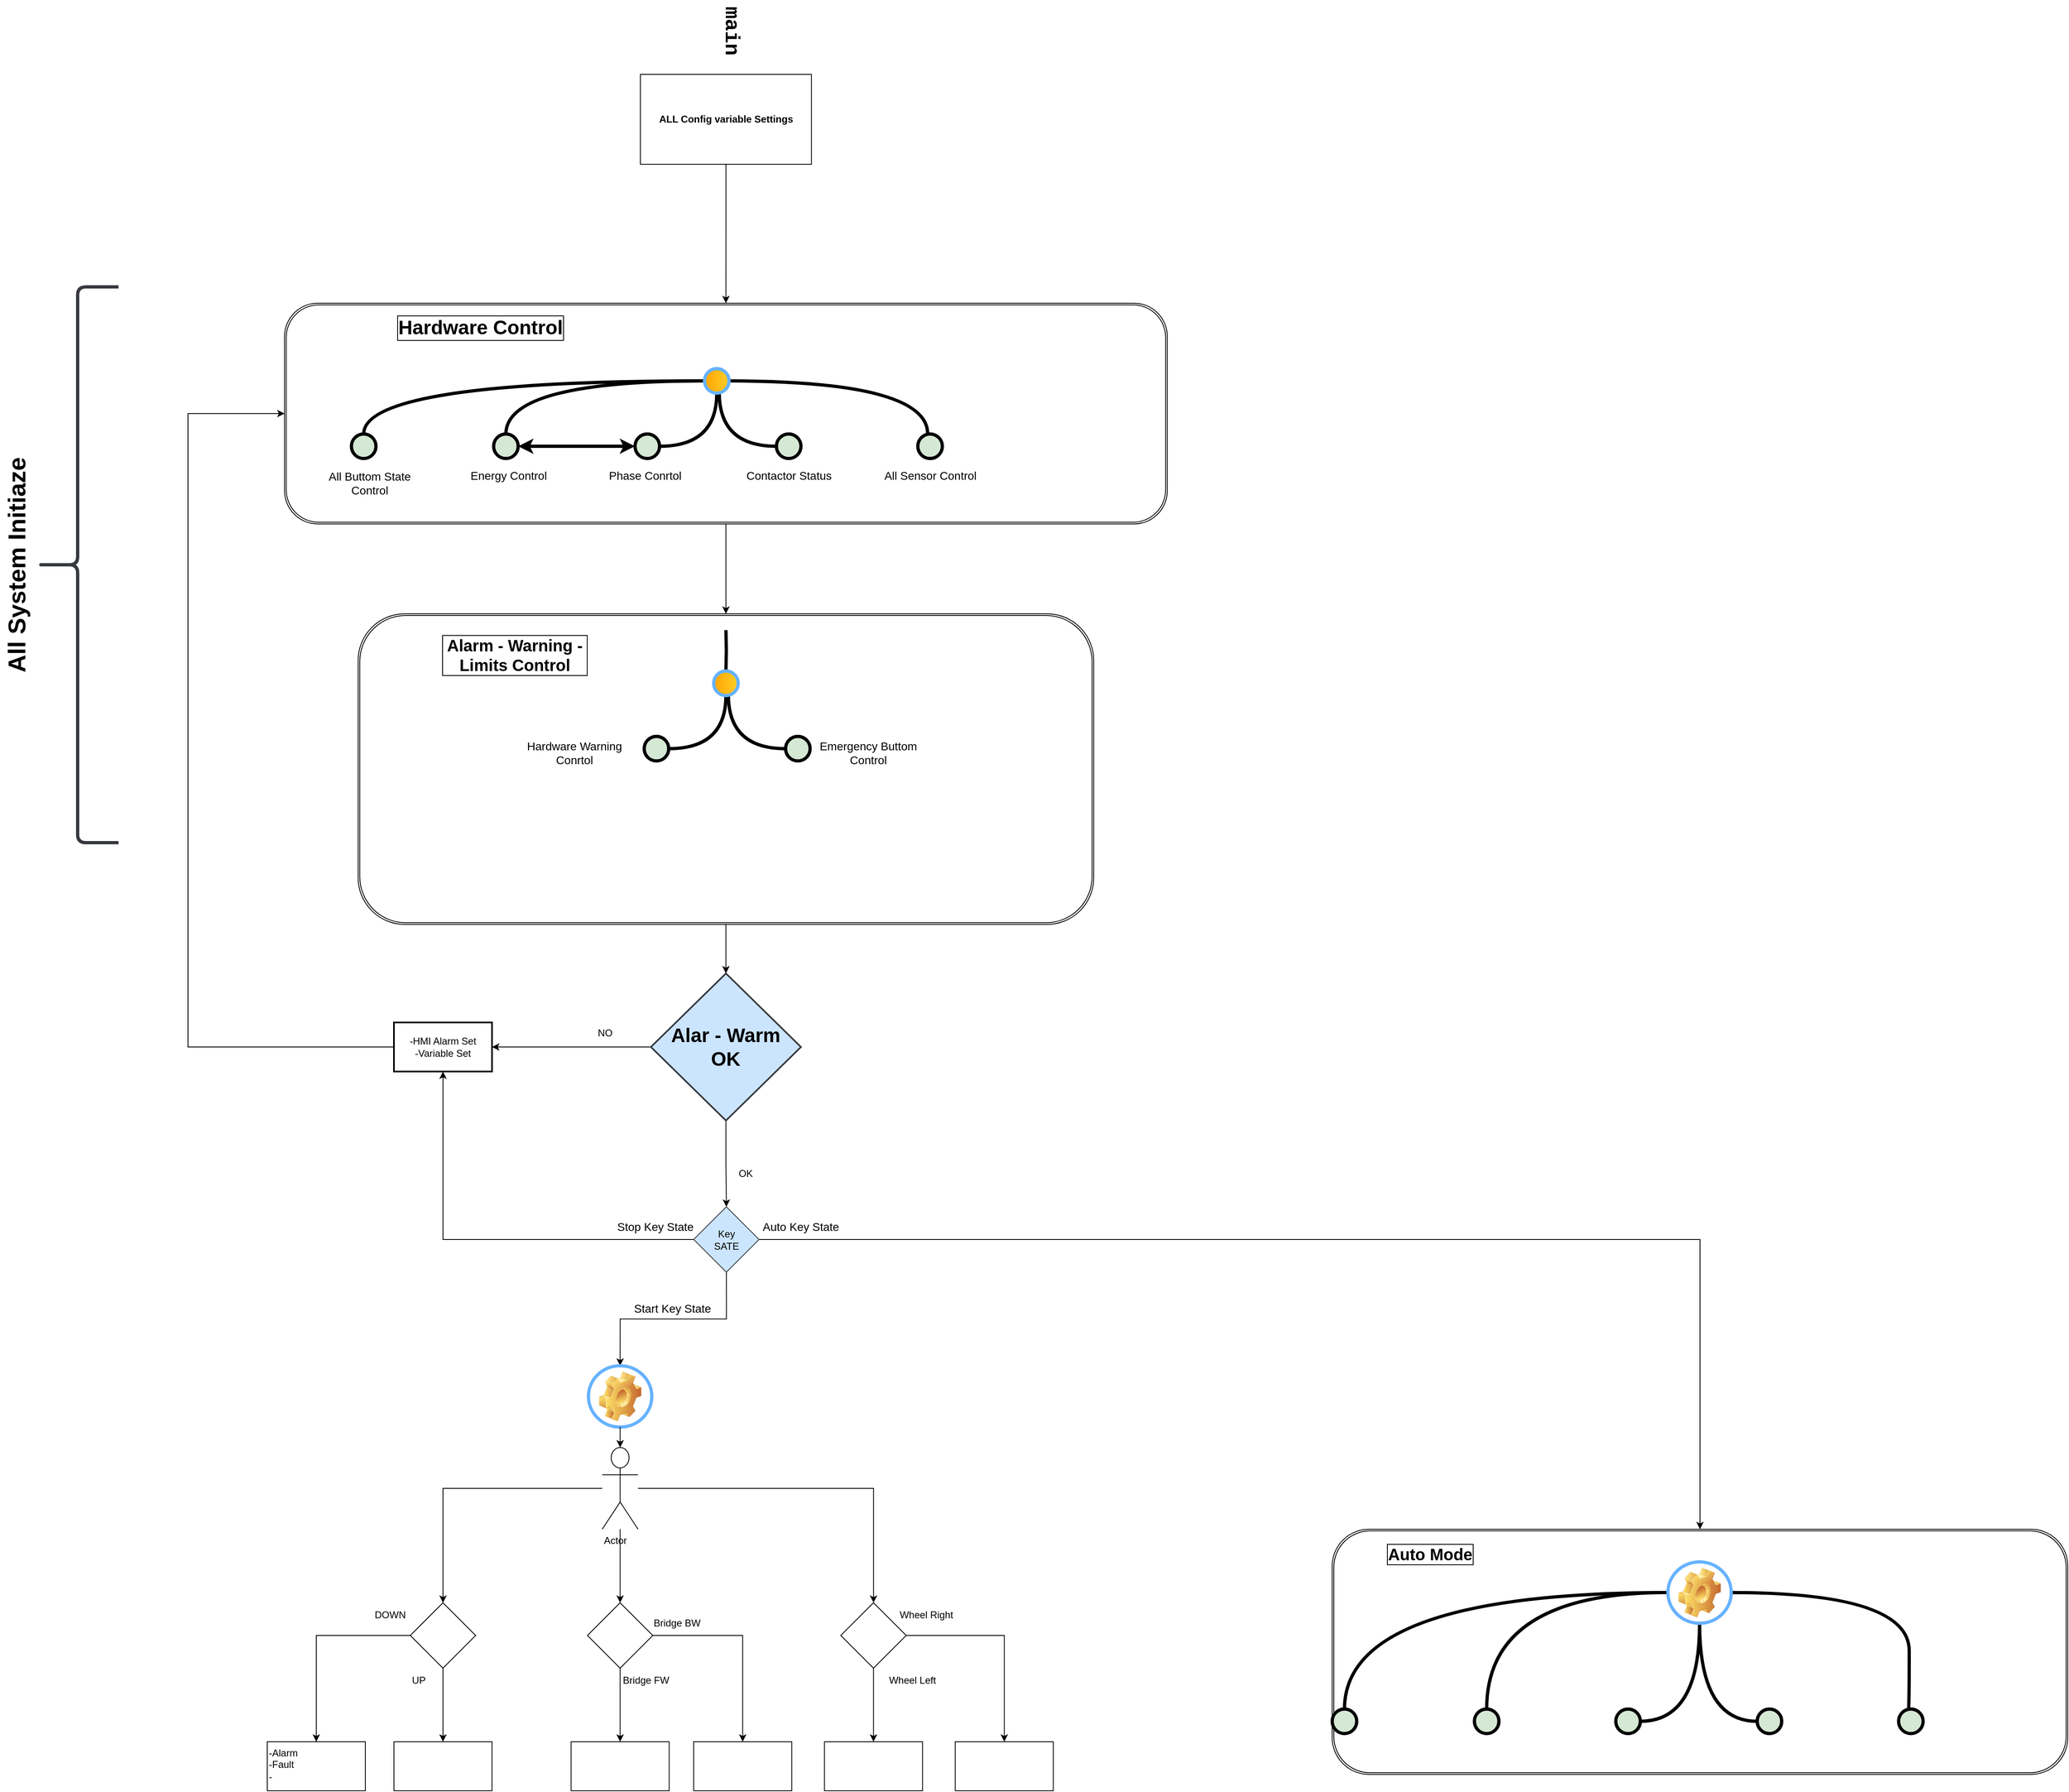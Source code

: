 <mxfile version="21.6.8" type="github">
  <diagram id="yPxyJZ8AM_hMuL3Unpa9" name="complex gitflow">
    <mxGraphModel dx="2837" dy="1797" grid="1" gridSize="10" guides="1" tooltips="1" connect="1" arrows="1" fold="1" page="1" pageScale="1" pageWidth="1654" pageHeight="1169" background="none" math="0" shadow="0">
      <root>
        <mxCell id="0" />
        <mxCell id="1" parent="0" />
        <mxCell id="xFN7-tCPdjFMK5SM0wmP-95" value="" style="edgeStyle=orthogonalEdgeStyle;rounded=0;orthogonalLoop=1;jettySize=auto;html=1;" parent="1" source="xFN7-tCPdjFMK5SM0wmP-22" target="xFN7-tCPdjFMK5SM0wmP-24" edge="1">
          <mxGeometry relative="1" as="geometry" />
        </mxCell>
        <mxCell id="xFN7-tCPdjFMK5SM0wmP-22" value="" style="shape=ext;double=1;rounded=1;whiteSpace=wrap;html=1;" parent="1" vertex="1">
          <mxGeometry x="158.2" y="-580" width="1080" height="270" as="geometry" />
        </mxCell>
        <mxCell id="baq_1LEB1Bd891E-qvRd-64" value="Hardware Control" style="text;html=1;strokeColor=none;fillColor=none;align=center;verticalAlign=middle;whiteSpace=wrap;overflow=hidden;fontSize=24;rotation=0;fontStyle=1;labelBackgroundColor=none;labelBorderColor=default;" parent="1" vertex="1">
          <mxGeometry x="280" y="-570" width="236" height="40" as="geometry" />
        </mxCell>
        <mxCell id="uWUnNED6HEl2aK5fdaIb-13" value="main" style="text;html=1;strokeColor=none;fillColor=none;align=center;verticalAlign=bottom;whiteSpace=wrap;overflow=hidden;fontSize=25;fontStyle=1;fontFamily=Courier New;rotation=90;" parent="1" vertex="1">
          <mxGeometry x="668" y="-930" width="74" height="33" as="geometry" />
        </mxCell>
        <mxCell id="uWUnNED6HEl2aK5fdaIb-17" value="" style="verticalLabelPosition=bottom;verticalAlign=top;html=1;strokeWidth=4;shape=mxgraph.flowchart.on-page_reference;plain-purple;gradientColor=none;strokeColor=#000000;fillColor=#D5E8D4;rotation=90;" parent="1" vertex="1">
          <mxGeometry x="587" y="-420" width="30" height="30" as="geometry" />
        </mxCell>
        <mxCell id="uWUnNED6HEl2aK5fdaIb-75" style="edgeStyle=orthogonalEdgeStyle;rounded=0;orthogonalLoop=1;jettySize=auto;html=1;entryX=1;entryY=0.5;entryDx=0;entryDy=0;entryPerimeter=0;endArrow=none;endFill=0;strokeWidth=4;curved=1;exitX=0.5;exitY=0;exitDx=0;exitDy=0;exitPerimeter=0;" parent="1" source="uWUnNED6HEl2aK5fdaIb-17" target="baq_1LEB1Bd891E-qvRd-63" edge="1">
          <mxGeometry relative="1" as="geometry">
            <mxPoint x="684" y="-525" as="sourcePoint" />
            <mxPoint x="621.51" y="-425" as="targetPoint" />
          </mxGeometry>
        </mxCell>
        <mxCell id="baq_1LEB1Bd891E-qvRd-66" value="" style="verticalLabelPosition=bottom;verticalAlign=top;html=1;strokeWidth=4;shape=mxgraph.flowchart.on-page_reference;plain-purple;gradientColor=none;strokeColor=#000000;fillColor=#D5E8D4;rotation=90;" parent="1" vertex="1">
          <mxGeometry x="760" y="-420" width="30" height="30" as="geometry" />
        </mxCell>
        <mxCell id="baq_1LEB1Bd891E-qvRd-67" style="edgeStyle=orthogonalEdgeStyle;rounded=0;orthogonalLoop=1;jettySize=auto;html=1;entryX=1;entryY=0.5;entryDx=0;entryDy=0;entryPerimeter=0;endArrow=none;endFill=0;strokeWidth=4;curved=1;exitX=0.5;exitY=1;exitDx=0;exitDy=0;exitPerimeter=0;" parent="1" source="baq_1LEB1Bd891E-qvRd-66" edge="1">
          <mxGeometry relative="1" as="geometry">
            <mxPoint x="760.0" y="-405" as="sourcePoint" />
            <mxPoint x="690.0" y="-470" as="targetPoint" />
          </mxGeometry>
        </mxCell>
        <mxCell id="baq_1LEB1Bd891E-qvRd-69" value="" style="verticalLabelPosition=bottom;verticalAlign=top;html=1;strokeWidth=4;shape=mxgraph.flowchart.on-page_reference;plain-purple;gradientColor=none;strokeColor=#000000;fillColor=#D5E8D4;rotation=90;" parent="1" vertex="1">
          <mxGeometry x="933" y="-420" width="30" height="30" as="geometry" />
        </mxCell>
        <mxCell id="baq_1LEB1Bd891E-qvRd-70" value="" style="verticalLabelPosition=bottom;verticalAlign=top;html=1;strokeWidth=4;shape=mxgraph.flowchart.on-page_reference;plain-purple;gradientColor=none;strokeColor=#000000;fillColor=#D5E8D4;rotation=90;" parent="1" vertex="1">
          <mxGeometry x="414" y="-420" width="30" height="30" as="geometry" />
        </mxCell>
        <mxCell id="baq_1LEB1Bd891E-qvRd-72" style="edgeStyle=orthogonalEdgeStyle;rounded=0;orthogonalLoop=1;jettySize=auto;html=1;entryX=0.5;entryY=1;entryDx=0;entryDy=0;entryPerimeter=0;endArrow=none;endFill=0;strokeWidth=4;curved=1;exitX=0;exitY=0.5;exitDx=0;exitDy=0;exitPerimeter=0;" parent="1" source="baq_1LEB1Bd891E-qvRd-70" target="baq_1LEB1Bd891E-qvRd-63" edge="1">
          <mxGeometry relative="1" as="geometry">
            <mxPoint x="490" y="-426" as="sourcePoint" />
            <mxPoint x="560" y="-491" as="targetPoint" />
          </mxGeometry>
        </mxCell>
        <mxCell id="baq_1LEB1Bd891E-qvRd-73" style="edgeStyle=orthogonalEdgeStyle;rounded=0;orthogonalLoop=1;jettySize=auto;html=1;entryX=0.5;entryY=1;entryDx=0;entryDy=0;entryPerimeter=0;endArrow=none;endFill=0;strokeWidth=4;curved=1;exitX=0;exitY=0.5;exitDx=0;exitDy=0;exitPerimeter=0;" parent="1" edge="1">
          <mxGeometry relative="1" as="geometry">
            <mxPoint x="701.997" y="-484.997" as="sourcePoint" />
            <mxPoint x="944.997" y="-419.997" as="targetPoint" />
          </mxGeometry>
        </mxCell>
        <mxCell id="xFN7-tCPdjFMK5SM0wmP-1" value="Energy Control" style="text;html=1;strokeColor=none;fillColor=none;align=center;verticalAlign=middle;whiteSpace=wrap;overflow=hidden;fontSize=14;rotation=0;" parent="1" vertex="1">
          <mxGeometry x="370" y="-380" width="125" height="20" as="geometry" />
        </mxCell>
        <mxCell id="xFN7-tCPdjFMK5SM0wmP-2" value="Phase Conrtol" style="text;html=1;strokeColor=none;fillColor=none;align=center;verticalAlign=middle;whiteSpace=wrap;overflow=hidden;fontSize=14;rotation=0;" parent="1" vertex="1">
          <mxGeometry x="537" y="-380" width="125" height="20" as="geometry" />
        </mxCell>
        <mxCell id="xFN7-tCPdjFMK5SM0wmP-3" value="Contactor Status" style="text;html=1;strokeColor=none;fillColor=none;align=center;verticalAlign=middle;whiteSpace=wrap;overflow=hidden;fontSize=14;rotation=0;" parent="1" vertex="1">
          <mxGeometry x="712.5" y="-380" width="125" height="20" as="geometry" />
        </mxCell>
        <mxCell id="xFN7-tCPdjFMK5SM0wmP-4" value="All Sensor Control" style="text;html=1;strokeColor=none;fillColor=none;align=center;verticalAlign=middle;whiteSpace=wrap;overflow=hidden;fontSize=14;rotation=0;" parent="1" vertex="1">
          <mxGeometry x="885.5" y="-380" width="125" height="20" as="geometry" />
        </mxCell>
        <mxCell id="xFN7-tCPdjFMK5SM0wmP-19" value="" style="endArrow=classic;startArrow=classic;html=1;rounded=0;exitX=0.5;exitY=0;exitDx=0;exitDy=0;exitPerimeter=0;entryX=0.5;entryY=1;entryDx=0;entryDy=0;entryPerimeter=0;strokeWidth=4;" parent="1" source="baq_1LEB1Bd891E-qvRd-70" target="uWUnNED6HEl2aK5fdaIb-17" edge="1">
          <mxGeometry width="50" height="50" relative="1" as="geometry">
            <mxPoint x="520" y="-430" as="sourcePoint" />
            <mxPoint x="570" y="-480" as="targetPoint" />
          </mxGeometry>
        </mxCell>
        <mxCell id="xFN7-tCPdjFMK5SM0wmP-43" value="" style="verticalLabelPosition=bottom;verticalAlign=top;html=1;strokeWidth=4;shape=mxgraph.flowchart.on-page_reference;plain-purple;gradientColor=none;strokeColor=#000000;fillColor=#D5E8D4;rotation=90;" parent="1" vertex="1">
          <mxGeometry x="240" y="-420" width="30" height="30" as="geometry" />
        </mxCell>
        <mxCell id="xFN7-tCPdjFMK5SM0wmP-44" style="edgeStyle=orthogonalEdgeStyle;rounded=0;orthogonalLoop=1;jettySize=auto;html=1;entryX=0.5;entryY=1;entryDx=0;entryDy=0;entryPerimeter=0;endArrow=none;endFill=0;strokeWidth=4;curved=1;exitX=0;exitY=0.5;exitDx=0;exitDy=0;exitPerimeter=0;" parent="1" source="xFN7-tCPdjFMK5SM0wmP-43" target="baq_1LEB1Bd891E-qvRd-63" edge="1">
          <mxGeometry relative="1" as="geometry">
            <mxPoint x="260" y="-425" as="sourcePoint" />
            <mxPoint x="503" y="-490" as="targetPoint" />
          </mxGeometry>
        </mxCell>
        <mxCell id="xFN7-tCPdjFMK5SM0wmP-45" value="All Buttom State Control" style="text;html=1;strokeColor=none;fillColor=none;align=center;verticalAlign=middle;whiteSpace=wrap;overflow=hidden;fontSize=14;rotation=0;" parent="1" vertex="1">
          <mxGeometry x="200" y="-380" width="125" height="40" as="geometry" />
        </mxCell>
        <mxCell id="baq_1LEB1Bd891E-qvRd-63" value="" style="verticalLabelPosition=bottom;verticalAlign=top;html=1;strokeWidth=4;shape=mxgraph.flowchart.on-page_reference;gradientColor=#ffa500;strokeColor=#66B2FF;fillColor=#ffcd28;rotation=90;" parent="1" vertex="1">
          <mxGeometry x="672" y="-500" width="30" height="30" as="geometry" />
        </mxCell>
        <mxCell id="xFN7-tCPdjFMK5SM0wmP-91" value="" style="edgeStyle=orthogonalEdgeStyle;rounded=0;orthogonalLoop=1;jettySize=auto;html=1;" parent="1" source="xFN7-tCPdjFMK5SM0wmP-87" target="xFN7-tCPdjFMK5SM0wmP-110" edge="1">
          <mxGeometry relative="1" as="geometry">
            <mxPoint x="684" y="660" as="targetPoint" />
          </mxGeometry>
        </mxCell>
        <mxCell id="xFN7-tCPdjFMK5SM0wmP-98" style="edgeStyle=orthogonalEdgeStyle;rounded=0;orthogonalLoop=1;jettySize=auto;html=1;exitX=0;exitY=0.5;exitDx=0;exitDy=0;exitPerimeter=0;entryX=0;entryY=0.5;entryDx=0;entryDy=0;" parent="1" source="xFN7-tCPdjFMK5SM0wmP-87" target="xFN7-tCPdjFMK5SM0wmP-22" edge="1">
          <mxGeometry relative="1" as="geometry">
            <Array as="points">
              <mxPoint x="40" y="330" />
              <mxPoint x="40" y="-445" />
            </Array>
          </mxGeometry>
        </mxCell>
        <mxCell id="xFN7-tCPdjFMK5SM0wmP-100" value="" style="edgeStyle=orthogonalEdgeStyle;rounded=0;orthogonalLoop=1;jettySize=auto;html=1;" parent="1" source="xFN7-tCPdjFMK5SM0wmP-87" target="xFN7-tCPdjFMK5SM0wmP-99" edge="1">
          <mxGeometry relative="1" as="geometry" />
        </mxCell>
        <mxCell id="xFN7-tCPdjFMK5SM0wmP-87" value="&lt;font style=&quot;font-size: 24px;&quot;&gt;Alar - Warm&lt;br style=&quot;font-size: 24px;&quot;&gt;OK&lt;/font&gt;" style="strokeWidth=2;html=1;shape=mxgraph.flowchart.decision;whiteSpace=wrap;fillColor=#cce5ff;strokeColor=#36393d;fontStyle=1;fontSize=24;aspect=fixed;verticalAlign=middle;" parent="1" vertex="1">
          <mxGeometry x="606.4" y="240" width="183.6" height="180" as="geometry" />
        </mxCell>
        <mxCell id="xFN7-tCPdjFMK5SM0wmP-67" value="Start Key State" style="text;html=1;strokeColor=none;fillColor=none;align=center;verticalAlign=middle;whiteSpace=wrap;overflow=hidden;fontSize=14;rotation=0;" parent="1" vertex="1">
          <mxGeometry x="583.75" y="640" width="98" height="20.5" as="geometry" />
        </mxCell>
        <mxCell id="xFN7-tCPdjFMK5SM0wmP-96" value="" style="group;fontSize=24;" parent="1" vertex="1" connectable="0">
          <mxGeometry x="248.2" y="-200" width="900" height="380" as="geometry" />
        </mxCell>
        <mxCell id="xFN7-tCPdjFMK5SM0wmP-24" value="" style="shape=ext;double=1;rounded=1;whiteSpace=wrap;html=1;" parent="xFN7-tCPdjFMK5SM0wmP-96" vertex="1">
          <mxGeometry width="900" height="380" as="geometry" />
        </mxCell>
        <mxCell id="xFN7-tCPdjFMK5SM0wmP-27" value="" style="verticalLabelPosition=bottom;verticalAlign=top;html=1;strokeWidth=4;shape=mxgraph.flowchart.on-page_reference;plain-purple;gradientColor=none;strokeColor=#000000;fillColor=#D5E8D4;rotation=90;" parent="xFN7-tCPdjFMK5SM0wmP-96" vertex="1">
          <mxGeometry x="350" y="150" width="30" height="30" as="geometry" />
        </mxCell>
        <mxCell id="xFN7-tCPdjFMK5SM0wmP-28" style="edgeStyle=orthogonalEdgeStyle;rounded=0;orthogonalLoop=1;jettySize=auto;html=1;entryX=1;entryY=0.5;entryDx=0;entryDy=0;entryPerimeter=0;endArrow=none;endFill=0;strokeWidth=4;curved=1;exitX=0.5;exitY=0;exitDx=0;exitDy=0;exitPerimeter=0;shadow=0;" parent="xFN7-tCPdjFMK5SM0wmP-96" source="xFN7-tCPdjFMK5SM0wmP-27" target="xFN7-tCPdjFMK5SM0wmP-30" edge="1">
          <mxGeometry relative="1" as="geometry">
            <mxPoint x="447" y="45" as="sourcePoint" />
            <mxPoint x="384.51" y="145" as="targetPoint" />
          </mxGeometry>
        </mxCell>
        <mxCell id="xFN7-tCPdjFMK5SM0wmP-29" value="" style="edgeStyle=orthogonalEdgeStyle;rounded=0;html=1;jettySize=auto;orthogonalLoop=1;plain-blue;endArrow=none;endFill=0;strokeWidth=4;strokeColor=#000000;entryX=0;entryY=0.5;entryDx=0;entryDy=0;entryPerimeter=0;" parent="xFN7-tCPdjFMK5SM0wmP-96" target="xFN7-tCPdjFMK5SM0wmP-30" edge="1">
          <mxGeometry x="529" y="-445" as="geometry">
            <mxPoint x="450" y="202" as="targetPoint" />
            <mxPoint x="450" y="20" as="sourcePoint" />
          </mxGeometry>
        </mxCell>
        <mxCell id="xFN7-tCPdjFMK5SM0wmP-31" value="" style="verticalLabelPosition=bottom;verticalAlign=top;html=1;strokeWidth=4;shape=mxgraph.flowchart.on-page_reference;plain-purple;gradientColor=none;strokeColor=#000000;fillColor=#D5E8D4;rotation=90;" parent="xFN7-tCPdjFMK5SM0wmP-96" vertex="1">
          <mxGeometry x="523" y="150" width="30" height="30" as="geometry" />
        </mxCell>
        <mxCell id="xFN7-tCPdjFMK5SM0wmP-32" style="edgeStyle=orthogonalEdgeStyle;rounded=0;orthogonalLoop=1;jettySize=auto;html=1;entryX=1;entryY=0.5;entryDx=0;entryDy=0;entryPerimeter=0;endArrow=none;endFill=0;strokeWidth=4;curved=1;exitX=0.5;exitY=1;exitDx=0;exitDy=0;exitPerimeter=0;" parent="xFN7-tCPdjFMK5SM0wmP-96" source="xFN7-tCPdjFMK5SM0wmP-31" edge="1">
          <mxGeometry relative="1" as="geometry">
            <mxPoint x="523.0" y="165" as="sourcePoint" />
            <mxPoint x="453.0" y="100" as="targetPoint" />
          </mxGeometry>
        </mxCell>
        <mxCell id="xFN7-tCPdjFMK5SM0wmP-37" value="Emergency Buttom Control" style="text;html=1;strokeColor=none;fillColor=none;align=center;verticalAlign=middle;whiteSpace=wrap;overflow=hidden;fontSize=14;rotation=0;" parent="xFN7-tCPdjFMK5SM0wmP-96" vertex="1">
          <mxGeometry x="561.8" y="150" width="125" height="40" as="geometry" />
        </mxCell>
        <mxCell id="xFN7-tCPdjFMK5SM0wmP-38" value="Hardware Warning Conrtol" style="text;html=1;strokeColor=none;fillColor=none;align=center;verticalAlign=middle;whiteSpace=wrap;overflow=hidden;fontSize=14;rotation=0;" parent="xFN7-tCPdjFMK5SM0wmP-96" vertex="1">
          <mxGeometry x="191.8" y="150" width="146" height="40" as="geometry" />
        </mxCell>
        <mxCell id="xFN7-tCPdjFMK5SM0wmP-42" value="Alarm - Warning - Limits Control" style="text;html=1;strokeColor=none;fillColor=none;align=center;verticalAlign=middle;whiteSpace=wrap;overflow=hidden;fontSize=20;rotation=0;fontStyle=1;labelBackgroundColor=none;labelBorderColor=default;" parent="xFN7-tCPdjFMK5SM0wmP-96" vertex="1">
          <mxGeometry x="102" y="20" width="180" height="60" as="geometry" />
        </mxCell>
        <mxCell id="xFN7-tCPdjFMK5SM0wmP-30" value="" style="verticalLabelPosition=bottom;verticalAlign=top;html=1;strokeWidth=4;shape=mxgraph.flowchart.on-page_reference;gradientColor=#ffa500;strokeColor=#66B2FF;fillColor=#ffcd28;rotation=90;" parent="xFN7-tCPdjFMK5SM0wmP-96" vertex="1">
          <mxGeometry x="435" y="70" width="30" height="30" as="geometry" />
        </mxCell>
        <mxCell id="xFN7-tCPdjFMK5SM0wmP-97" value="" style="group" parent="1" vertex="1" connectable="0">
          <mxGeometry x="-190" y="-600" width="145" height="680" as="geometry" />
        </mxCell>
        <mxCell id="uWUnNED6HEl2aK5fdaIb-103" value="All System Initiaze" style="text;html=1;strokeColor=none;fillColor=none;align=center;verticalAlign=middle;whiteSpace=wrap;overflow=hidden;fontSize=30;rotation=-90;fontStyle=1" parent="xFN7-tCPdjFMK5SM0wmP-97" vertex="1">
          <mxGeometry x="-115" y="320" width="270" height="40" as="geometry" />
        </mxCell>
        <mxCell id="xFN7-tCPdjFMK5SM0wmP-47" value="" style="shape=curlyBracket;whiteSpace=wrap;html=1;rounded=1;labelPosition=left;verticalLabelPosition=middle;align=right;verticalAlign=middle;fillColor=#cce5ff;strokeColor=#36393d;strokeWidth=4;gradientColor=none;" parent="xFN7-tCPdjFMK5SM0wmP-97" vertex="1">
          <mxGeometry x="45.0" width="100" height="680" as="geometry" />
        </mxCell>
        <mxCell id="xFN7-tCPdjFMK5SM0wmP-99" value="-HMI Alarm Set&lt;br&gt;-Variable Set" style="whiteSpace=wrap;html=1;strokeWidth=2;" parent="1" vertex="1">
          <mxGeometry x="292" y="300" width="120" height="60" as="geometry" />
        </mxCell>
        <mxCell id="xFN7-tCPdjFMK5SM0wmP-94" style="edgeStyle=orthogonalEdgeStyle;rounded=0;orthogonalLoop=1;jettySize=auto;html=1;exitX=0.5;exitY=1;exitDx=0;exitDy=0;" parent="1" source="xFN7-tCPdjFMK5SM0wmP-24" target="xFN7-tCPdjFMK5SM0wmP-87" edge="1">
          <mxGeometry relative="1" as="geometry" />
        </mxCell>
        <mxCell id="xFN7-tCPdjFMK5SM0wmP-104" value="NO" style="text;html=1;align=center;verticalAlign=middle;resizable=0;points=[];autosize=1;strokeColor=none;fillColor=none;" parent="1" vertex="1">
          <mxGeometry x="530" y="298" width="40" height="30" as="geometry" />
        </mxCell>
        <mxCell id="xFN7-tCPdjFMK5SM0wmP-106" value="OK" style="text;html=1;align=center;verticalAlign=middle;resizable=0;points=[];autosize=1;strokeColor=none;fillColor=none;" parent="1" vertex="1">
          <mxGeometry x="702" y="470" width="40" height="30" as="geometry" />
        </mxCell>
        <mxCell id="xFN7-tCPdjFMK5SM0wmP-112" style="edgeStyle=orthogonalEdgeStyle;rounded=0;orthogonalLoop=1;jettySize=auto;html=1;exitX=0;exitY=0.5;exitDx=0;exitDy=0;entryX=0.5;entryY=1;entryDx=0;entryDy=0;" parent="1" source="xFN7-tCPdjFMK5SM0wmP-110" target="xFN7-tCPdjFMK5SM0wmP-99" edge="1">
          <mxGeometry relative="1" as="geometry">
            <mxPoint x="510" y="369.583" as="targetPoint" />
          </mxGeometry>
        </mxCell>
        <mxCell id="xFN7-tCPdjFMK5SM0wmP-134" style="edgeStyle=orthogonalEdgeStyle;rounded=0;orthogonalLoop=1;jettySize=auto;html=1;exitX=1;exitY=0.5;exitDx=0;exitDy=0;entryX=0.5;entryY=0;entryDx=0;entryDy=0;" parent="1" source="xFN7-tCPdjFMK5SM0wmP-110" target="xFN7-tCPdjFMK5SM0wmP-119" edge="1">
          <mxGeometry relative="1" as="geometry" />
        </mxCell>
        <mxCell id="xFN7-tCPdjFMK5SM0wmP-140" style="edgeStyle=orthogonalEdgeStyle;rounded=0;orthogonalLoop=1;jettySize=auto;html=1;exitX=0.5;exitY=1;exitDx=0;exitDy=0;entryX=0;entryY=0.5;entryDx=0;entryDy=0;entryPerimeter=0;" parent="1" source="xFN7-tCPdjFMK5SM0wmP-110" target="xFN7-tCPdjFMK5SM0wmP-68" edge="1">
          <mxGeometry relative="1" as="geometry" />
        </mxCell>
        <mxCell id="xFN7-tCPdjFMK5SM0wmP-110" value="Key &lt;br&gt;&lt;div style=&quot;&quot;&gt;&lt;span style=&quot;background-color: initial;&quot;&gt;SATE&lt;/span&gt;&lt;/div&gt;" style="rhombus;whiteSpace=wrap;html=1;verticalAlign=middle;fillColor=#cce5ff;strokeColor=#36393d;align=center;aspect=fixed;" parent="1" vertex="1">
          <mxGeometry x="658.75" y="525.5" width="80" height="80" as="geometry" />
        </mxCell>
        <mxCell id="xFN7-tCPdjFMK5SM0wmP-113" value="Stop Key State" style="text;html=1;strokeColor=none;fillColor=none;align=center;verticalAlign=middle;whiteSpace=wrap;overflow=hidden;fontSize=14;rotation=0;" parent="1" vertex="1">
          <mxGeometry x="562.75" y="540" width="98" height="20.5" as="geometry" />
        </mxCell>
        <mxCell id="xFN7-tCPdjFMK5SM0wmP-117" value="" style="group" parent="1" vertex="1" connectable="0">
          <mxGeometry x="1440" y="920" width="900" height="300" as="geometry" />
        </mxCell>
        <mxCell id="xFN7-tCPdjFMK5SM0wmP-118" style="edgeStyle=orthogonalEdgeStyle;rounded=0;orthogonalLoop=1;jettySize=auto;html=1;exitX=0.5;exitY=0;exitDx=0;exitDy=0;entryX=0.5;entryY=0;entryDx=0;entryDy=0;" parent="xFN7-tCPdjFMK5SM0wmP-117" target="xFN7-tCPdjFMK5SM0wmP-133" edge="1">
          <mxGeometry relative="1" as="geometry">
            <mxPoint x="450.0" y="50" as="sourcePoint" />
          </mxGeometry>
        </mxCell>
        <mxCell id="xFN7-tCPdjFMK5SM0wmP-119" value="" style="shape=ext;double=1;rounded=1;whiteSpace=wrap;html=1;container=0;" parent="xFN7-tCPdjFMK5SM0wmP-117" vertex="1">
          <mxGeometry width="900" height="300" as="geometry" />
        </mxCell>
        <mxCell id="xFN7-tCPdjFMK5SM0wmP-120" value="Auto Mode" style="text;html=1;strokeColor=none;fillColor=none;align=center;verticalAlign=middle;whiteSpace=wrap;overflow=hidden;fontSize=20;rotation=0;fontStyle=1;labelBackgroundColor=none;labelBorderColor=default;" parent="xFN7-tCPdjFMK5SM0wmP-117" vertex="1">
          <mxGeometry x="30" y="10.25" width="180" height="40" as="geometry" />
        </mxCell>
        <mxCell id="xFN7-tCPdjFMK5SM0wmP-121" value="" style="verticalLabelPosition=bottom;verticalAlign=top;html=1;strokeWidth=4;shape=mxgraph.flowchart.on-page_reference;plain-purple;gradientColor=none;strokeColor=#000000;fillColor=#D5E8D4;rotation=90;" parent="xFN7-tCPdjFMK5SM0wmP-117" vertex="1">
          <mxGeometry x="347" y="220" width="30" height="30" as="geometry" />
        </mxCell>
        <mxCell id="xFN7-tCPdjFMK5SM0wmP-122" style="edgeStyle=orthogonalEdgeStyle;rounded=0;orthogonalLoop=1;jettySize=auto;html=1;entryX=1;entryY=0.5;entryDx=0;entryDy=0;entryPerimeter=0;endArrow=none;endFill=0;strokeWidth=4;curved=1;exitX=0.5;exitY=0;exitDx=0;exitDy=0;exitPerimeter=0;" parent="xFN7-tCPdjFMK5SM0wmP-117" source="xFN7-tCPdjFMK5SM0wmP-121" target="xFN7-tCPdjFMK5SM0wmP-132" edge="1">
          <mxGeometry relative="1" as="geometry">
            <mxPoint x="444" y="115" as="sourcePoint" />
            <mxPoint x="381.51" y="215" as="targetPoint" />
          </mxGeometry>
        </mxCell>
        <mxCell id="xFN7-tCPdjFMK5SM0wmP-123" value="" style="verticalLabelPosition=bottom;verticalAlign=top;html=1;strokeWidth=4;shape=mxgraph.flowchart.on-page_reference;plain-purple;gradientColor=none;strokeColor=#000000;fillColor=#D5E8D4;rotation=90;" parent="xFN7-tCPdjFMK5SM0wmP-117" vertex="1">
          <mxGeometry x="520" y="220" width="30" height="30" as="geometry" />
        </mxCell>
        <mxCell id="xFN7-tCPdjFMK5SM0wmP-124" style="edgeStyle=orthogonalEdgeStyle;rounded=0;orthogonalLoop=1;jettySize=auto;html=1;entryX=1;entryY=0.5;entryDx=0;entryDy=0;entryPerimeter=0;endArrow=none;endFill=0;strokeWidth=4;curved=1;exitX=0.5;exitY=1;exitDx=0;exitDy=0;exitPerimeter=0;" parent="xFN7-tCPdjFMK5SM0wmP-117" source="xFN7-tCPdjFMK5SM0wmP-123" target="xFN7-tCPdjFMK5SM0wmP-132" edge="1">
          <mxGeometry relative="1" as="geometry">
            <mxPoint x="520.0" y="235" as="sourcePoint" />
            <mxPoint x="450.0" y="170" as="targetPoint" />
          </mxGeometry>
        </mxCell>
        <mxCell id="xFN7-tCPdjFMK5SM0wmP-125" value="" style="verticalLabelPosition=bottom;verticalAlign=top;html=1;strokeWidth=4;shape=mxgraph.flowchart.on-page_reference;plain-purple;gradientColor=none;strokeColor=#000000;fillColor=#D5E8D4;rotation=90;" parent="xFN7-tCPdjFMK5SM0wmP-117" vertex="1">
          <mxGeometry x="693" y="220" width="30" height="30" as="geometry" />
        </mxCell>
        <mxCell id="xFN7-tCPdjFMK5SM0wmP-126" value="" style="verticalLabelPosition=bottom;verticalAlign=top;html=1;strokeWidth=4;shape=mxgraph.flowchart.on-page_reference;plain-purple;gradientColor=none;strokeColor=#000000;fillColor=#D5E8D4;rotation=90;" parent="xFN7-tCPdjFMK5SM0wmP-117" vertex="1">
          <mxGeometry x="174" y="220" width="30" height="30" as="geometry" />
        </mxCell>
        <mxCell id="xFN7-tCPdjFMK5SM0wmP-127" style="edgeStyle=orthogonalEdgeStyle;rounded=0;orthogonalLoop=1;jettySize=auto;html=1;entryX=0.5;entryY=1;entryDx=0;entryDy=0;entryPerimeter=0;endArrow=none;endFill=0;strokeWidth=4;curved=1;exitX=0;exitY=0.5;exitDx=0;exitDy=0;exitPerimeter=0;" parent="xFN7-tCPdjFMK5SM0wmP-117" source="xFN7-tCPdjFMK5SM0wmP-126" target="xFN7-tCPdjFMK5SM0wmP-132" edge="1">
          <mxGeometry relative="1" as="geometry">
            <mxPoint x="250" y="214" as="sourcePoint" />
            <mxPoint x="320" y="149" as="targetPoint" />
          </mxGeometry>
        </mxCell>
        <mxCell id="xFN7-tCPdjFMK5SM0wmP-128" style="edgeStyle=orthogonalEdgeStyle;rounded=0;orthogonalLoop=1;jettySize=auto;html=1;entryX=0.5;entryY=1;entryDx=0;entryDy=0;entryPerimeter=0;endArrow=none;endFill=0;strokeWidth=4;curved=1;exitX=0.5;exitY=0;exitDx=0;exitDy=0;exitPerimeter=0;" parent="xFN7-tCPdjFMK5SM0wmP-117" source="xFN7-tCPdjFMK5SM0wmP-132" edge="1">
          <mxGeometry relative="1" as="geometry">
            <mxPoint x="461.997" y="155.003" as="sourcePoint" />
            <mxPoint x="704.997" y="220.003" as="targetPoint" />
            <Array as="points">
              <mxPoint x="706" y="77" />
            </Array>
          </mxGeometry>
        </mxCell>
        <mxCell id="xFN7-tCPdjFMK5SM0wmP-129" value="" style="verticalLabelPosition=bottom;verticalAlign=top;html=1;strokeWidth=4;shape=mxgraph.flowchart.on-page_reference;plain-purple;gradientColor=none;strokeColor=#000000;fillColor=#D5E8D4;rotation=90;" parent="xFN7-tCPdjFMK5SM0wmP-117" vertex="1">
          <mxGeometry y="220" width="30" height="30" as="geometry" />
        </mxCell>
        <mxCell id="xFN7-tCPdjFMK5SM0wmP-130" style="edgeStyle=orthogonalEdgeStyle;rounded=0;orthogonalLoop=1;jettySize=auto;html=1;entryX=0.5;entryY=1;entryDx=0;entryDy=0;entryPerimeter=0;endArrow=none;endFill=0;strokeWidth=4;curved=1;exitX=0;exitY=0.5;exitDx=0;exitDy=0;exitPerimeter=0;" parent="xFN7-tCPdjFMK5SM0wmP-117" source="xFN7-tCPdjFMK5SM0wmP-129" target="xFN7-tCPdjFMK5SM0wmP-132" edge="1">
          <mxGeometry relative="1" as="geometry">
            <mxPoint x="20" y="215" as="sourcePoint" />
            <mxPoint x="263" y="150" as="targetPoint" />
          </mxGeometry>
        </mxCell>
        <mxCell id="xFN7-tCPdjFMK5SM0wmP-131" value="" style="group" parent="xFN7-tCPdjFMK5SM0wmP-117" vertex="1" connectable="0">
          <mxGeometry x="410.75" y="40" width="77.5" height="75" as="geometry" />
        </mxCell>
        <mxCell id="xFN7-tCPdjFMK5SM0wmP-132" value="" style="verticalLabelPosition=bottom;verticalAlign=top;html=1;strokeWidth=4;shape=mxgraph.flowchart.on-page_reference;gradientColor=#ffa500;strokeColor=#66B2FF;fillColor=none;rotation=90;" parent="xFN7-tCPdjFMK5SM0wmP-131" vertex="1">
          <mxGeometry x="1.25" y="-1.25" width="75" height="77.5" as="geometry" />
        </mxCell>
        <mxCell id="xFN7-tCPdjFMK5SM0wmP-133" value="" style="shape=image;html=1;verticalLabelPosition=bottom;verticalAlign=top;imageAspect=1;aspect=fixed;image=img/clipart/Gear_128x128.png" parent="xFN7-tCPdjFMK5SM0wmP-131" vertex="1">
          <mxGeometry x="12.75" y="7" width="52" height="61" as="geometry" />
        </mxCell>
        <mxCell id="xFN7-tCPdjFMK5SM0wmP-135" value="Auto Key State" style="text;html=1;strokeColor=none;fillColor=none;align=center;verticalAlign=middle;whiteSpace=wrap;overflow=hidden;fontSize=14;rotation=0;" parent="1" vertex="1">
          <mxGeometry x="740.75" y="540" width="98" height="20.5" as="geometry" />
        </mxCell>
        <mxCell id="xFN7-tCPdjFMK5SM0wmP-114" value="" style="group" parent="1" vertex="1" connectable="0">
          <mxGeometry x="530" y="720" width="77.5" height="75" as="geometry" />
        </mxCell>
        <mxCell id="xFN7-tCPdjFMK5SM0wmP-68" value="" style="verticalLabelPosition=bottom;verticalAlign=top;html=1;strokeWidth=4;shape=mxgraph.flowchart.on-page_reference;gradientColor=#ffa500;strokeColor=#66B2FF;fillColor=none;rotation=90;" parent="xFN7-tCPdjFMK5SM0wmP-114" vertex="1">
          <mxGeometry x="1.25" y="-1.25" width="75" height="77.5" as="geometry" />
        </mxCell>
        <mxCell id="xFN7-tCPdjFMK5SM0wmP-107" value="" style="shape=image;html=1;verticalLabelPosition=bottom;verticalAlign=top;imageAspect=1;aspect=fixed;image=img/clipart/Gear_128x128.png" parent="xFN7-tCPdjFMK5SM0wmP-114" vertex="1">
          <mxGeometry x="12.75" y="7" width="52" height="61" as="geometry" />
        </mxCell>
        <mxCell id="xFN7-tCPdjFMK5SM0wmP-138" style="edgeStyle=orthogonalEdgeStyle;rounded=0;orthogonalLoop=1;jettySize=auto;html=1;entryX=0.5;entryY=0;entryDx=0;entryDy=0;" parent="1" source="xFN7-tCPdjFMK5SM0wmP-137" target="xFN7-tCPdjFMK5SM0wmP-22" edge="1">
          <mxGeometry relative="1" as="geometry" />
        </mxCell>
        <mxCell id="xFN7-tCPdjFMK5SM0wmP-137" value="ALL Config variable Settings" style="rounded=0;whiteSpace=wrap;html=1;fontStyle=1" parent="1" vertex="1">
          <mxGeometry x="593.57" y="-860" width="209.25" height="110" as="geometry" />
        </mxCell>
        <mxCell id="jJ2la6oMn_-t9q7FiqTI-4" value="" style="edgeStyle=orthogonalEdgeStyle;rounded=0;orthogonalLoop=1;jettySize=auto;html=1;" parent="1" source="xFN7-tCPdjFMK5SM0wmP-152" target="jJ2la6oMn_-t9q7FiqTI-3" edge="1">
          <mxGeometry relative="1" as="geometry" />
        </mxCell>
        <mxCell id="jJ2la6oMn_-t9q7FiqTI-6" value="" style="edgeStyle=orthogonalEdgeStyle;rounded=0;orthogonalLoop=1;jettySize=auto;html=1;" parent="1" source="xFN7-tCPdjFMK5SM0wmP-152" target="jJ2la6oMn_-t9q7FiqTI-5" edge="1">
          <mxGeometry relative="1" as="geometry" />
        </mxCell>
        <mxCell id="jJ2la6oMn_-t9q7FiqTI-8" value="" style="edgeStyle=orthogonalEdgeStyle;rounded=0;orthogonalLoop=1;jettySize=auto;html=1;" parent="1" source="xFN7-tCPdjFMK5SM0wmP-152" target="jJ2la6oMn_-t9q7FiqTI-7" edge="1">
          <mxGeometry relative="1" as="geometry" />
        </mxCell>
        <mxCell id="xFN7-tCPdjFMK5SM0wmP-152" value="&lt;div style=&quot;&quot;&gt;&lt;span style=&quot;background-color: initial;&quot;&gt;Actor&lt;/span&gt;&lt;/div&gt;" style="shape=umlActor;verticalLabelPosition=bottom;verticalAlign=top;html=1;align=left;horizontal=1;" parent="1" vertex="1">
          <mxGeometry x="546.88" y="820" width="43.75" height="100" as="geometry" />
        </mxCell>
        <mxCell id="xFN7-tCPdjFMK5SM0wmP-153" style="edgeStyle=orthogonalEdgeStyle;rounded=0;orthogonalLoop=1;jettySize=auto;html=1;exitX=1;exitY=0.5;exitDx=0;exitDy=0;exitPerimeter=0;entryX=0.5;entryY=0;entryDx=0;entryDy=0;entryPerimeter=0;" parent="1" source="xFN7-tCPdjFMK5SM0wmP-68" target="xFN7-tCPdjFMK5SM0wmP-152" edge="1">
          <mxGeometry relative="1" as="geometry" />
        </mxCell>
        <mxCell id="jJ2la6oMn_-t9q7FiqTI-11" value="" style="edgeStyle=orthogonalEdgeStyle;rounded=0;orthogonalLoop=1;jettySize=auto;html=1;" parent="1" source="jJ2la6oMn_-t9q7FiqTI-3" target="jJ2la6oMn_-t9q7FiqTI-10" edge="1">
          <mxGeometry relative="1" as="geometry" />
        </mxCell>
        <mxCell id="jJ2la6oMn_-t9q7FiqTI-13" value="" style="edgeStyle=orthogonalEdgeStyle;rounded=0;orthogonalLoop=1;jettySize=auto;html=1;" parent="1" source="jJ2la6oMn_-t9q7FiqTI-3" target="jJ2la6oMn_-t9q7FiqTI-12" edge="1">
          <mxGeometry relative="1" as="geometry" />
        </mxCell>
        <mxCell id="jJ2la6oMn_-t9q7FiqTI-3" value="" style="rhombus;whiteSpace=wrap;html=1;align=left;verticalAlign=top;" parent="1" vertex="1">
          <mxGeometry x="311.995" y="1010" width="80" height="80" as="geometry" />
        </mxCell>
        <mxCell id="jJ2la6oMn_-t9q7FiqTI-16" value="" style="edgeStyle=orthogonalEdgeStyle;rounded=0;orthogonalLoop=1;jettySize=auto;html=1;" parent="1" source="jJ2la6oMn_-t9q7FiqTI-5" target="jJ2la6oMn_-t9q7FiqTI-15" edge="1">
          <mxGeometry relative="1" as="geometry" />
        </mxCell>
        <mxCell id="jJ2la6oMn_-t9q7FiqTI-23" value="" style="edgeStyle=orthogonalEdgeStyle;rounded=0;orthogonalLoop=1;jettySize=auto;html=1;" parent="1" source="jJ2la6oMn_-t9q7FiqTI-5" target="jJ2la6oMn_-t9q7FiqTI-22" edge="1">
          <mxGeometry relative="1" as="geometry" />
        </mxCell>
        <mxCell id="jJ2la6oMn_-t9q7FiqTI-5" value="" style="rhombus;whiteSpace=wrap;html=1;align=left;verticalAlign=top;" parent="1" vertex="1">
          <mxGeometry x="528.755" y="1010" width="80" height="80" as="geometry" />
        </mxCell>
        <mxCell id="jJ2la6oMn_-t9q7FiqTI-25" value="" style="edgeStyle=orthogonalEdgeStyle;rounded=0;orthogonalLoop=1;jettySize=auto;html=1;" parent="1" source="jJ2la6oMn_-t9q7FiqTI-7" target="jJ2la6oMn_-t9q7FiqTI-24" edge="1">
          <mxGeometry relative="1" as="geometry" />
        </mxCell>
        <mxCell id="jJ2la6oMn_-t9q7FiqTI-27" value="" style="edgeStyle=orthogonalEdgeStyle;rounded=0;orthogonalLoop=1;jettySize=auto;html=1;" parent="1" source="jJ2la6oMn_-t9q7FiqTI-7" target="jJ2la6oMn_-t9q7FiqTI-26" edge="1">
          <mxGeometry relative="1" as="geometry" />
        </mxCell>
        <mxCell id="jJ2la6oMn_-t9q7FiqTI-7" value="" style="rhombus;whiteSpace=wrap;html=1;align=left;verticalAlign=top;" parent="1" vertex="1">
          <mxGeometry x="838.755" y="1010" width="80" height="80" as="geometry" />
        </mxCell>
        <mxCell id="jJ2la6oMn_-t9q7FiqTI-9" value="DOWN" style="text;html=1;align=center;verticalAlign=middle;resizable=0;points=[];autosize=1;strokeColor=none;fillColor=none;" parent="1" vertex="1">
          <mxGeometry x="257" y="1010" width="60" height="30" as="geometry" />
        </mxCell>
        <mxCell id="jJ2la6oMn_-t9q7FiqTI-10" value="-Alarm&lt;br&gt;-Fault&lt;br&gt;-" style="whiteSpace=wrap;html=1;align=left;verticalAlign=top;" parent="1" vertex="1">
          <mxGeometry x="137.005" y="1180" width="120" height="60" as="geometry" />
        </mxCell>
        <mxCell id="jJ2la6oMn_-t9q7FiqTI-12" value="" style="whiteSpace=wrap;html=1;align=left;verticalAlign=top;" parent="1" vertex="1">
          <mxGeometry x="291.995" y="1180" width="120" height="60" as="geometry" />
        </mxCell>
        <mxCell id="jJ2la6oMn_-t9q7FiqTI-14" value="UP" style="text;html=1;align=center;verticalAlign=middle;resizable=0;points=[];autosize=1;strokeColor=none;fillColor=none;" parent="1" vertex="1">
          <mxGeometry x="301.99" y="1090" width="40" height="30" as="geometry" />
        </mxCell>
        <mxCell id="jJ2la6oMn_-t9q7FiqTI-15" value="" style="whiteSpace=wrap;html=1;align=left;verticalAlign=top;" parent="1" vertex="1">
          <mxGeometry x="508.755" y="1180" width="120" height="60" as="geometry" />
        </mxCell>
        <mxCell id="jJ2la6oMn_-t9q7FiqTI-22" value="" style="whiteSpace=wrap;html=1;align=left;verticalAlign=top;" parent="1" vertex="1">
          <mxGeometry x="658.745" y="1180" width="120" height="60" as="geometry" />
        </mxCell>
        <mxCell id="jJ2la6oMn_-t9q7FiqTI-24" value="" style="whiteSpace=wrap;html=1;align=left;verticalAlign=top;" parent="1" vertex="1">
          <mxGeometry x="818.755" y="1180" width="120" height="60" as="geometry" />
        </mxCell>
        <mxCell id="jJ2la6oMn_-t9q7FiqTI-26" value="" style="whiteSpace=wrap;html=1;align=left;verticalAlign=top;" parent="1" vertex="1">
          <mxGeometry x="978.755" y="1180" width="120" height="60" as="geometry" />
        </mxCell>
        <mxCell id="jJ2la6oMn_-t9q7FiqTI-28" value="Bridge&amp;nbsp;FW" style="text;html=1;align=center;verticalAlign=middle;resizable=0;points=[];autosize=1;strokeColor=none;fillColor=none;" parent="1" vertex="1">
          <mxGeometry x="559.5" y="1090" width="80" height="30" as="geometry" />
        </mxCell>
        <mxCell id="jJ2la6oMn_-t9q7FiqTI-29" value="Bridge BW" style="text;html=1;align=center;verticalAlign=middle;resizable=0;points=[];autosize=1;strokeColor=none;fillColor=none;" parent="1" vertex="1">
          <mxGeometry x="598" y="1020" width="80" height="30" as="geometry" />
        </mxCell>
        <mxCell id="jJ2la6oMn_-t9q7FiqTI-30" value="Wheel Right" style="text;html=1;align=center;verticalAlign=middle;resizable=0;points=[];autosize=1;strokeColor=none;fillColor=none;" parent="1" vertex="1">
          <mxGeometry x="898" y="1010" width="90" height="30" as="geometry" />
        </mxCell>
        <mxCell id="jJ2la6oMn_-t9q7FiqTI-31" value="Wheel&amp;nbsp;Left" style="text;html=1;align=center;verticalAlign=middle;resizable=0;points=[];autosize=1;strokeColor=none;fillColor=none;" parent="1" vertex="1">
          <mxGeometry x="885.5" y="1090" width="80" height="30" as="geometry" />
        </mxCell>
      </root>
    </mxGraphModel>
  </diagram>
</mxfile>

